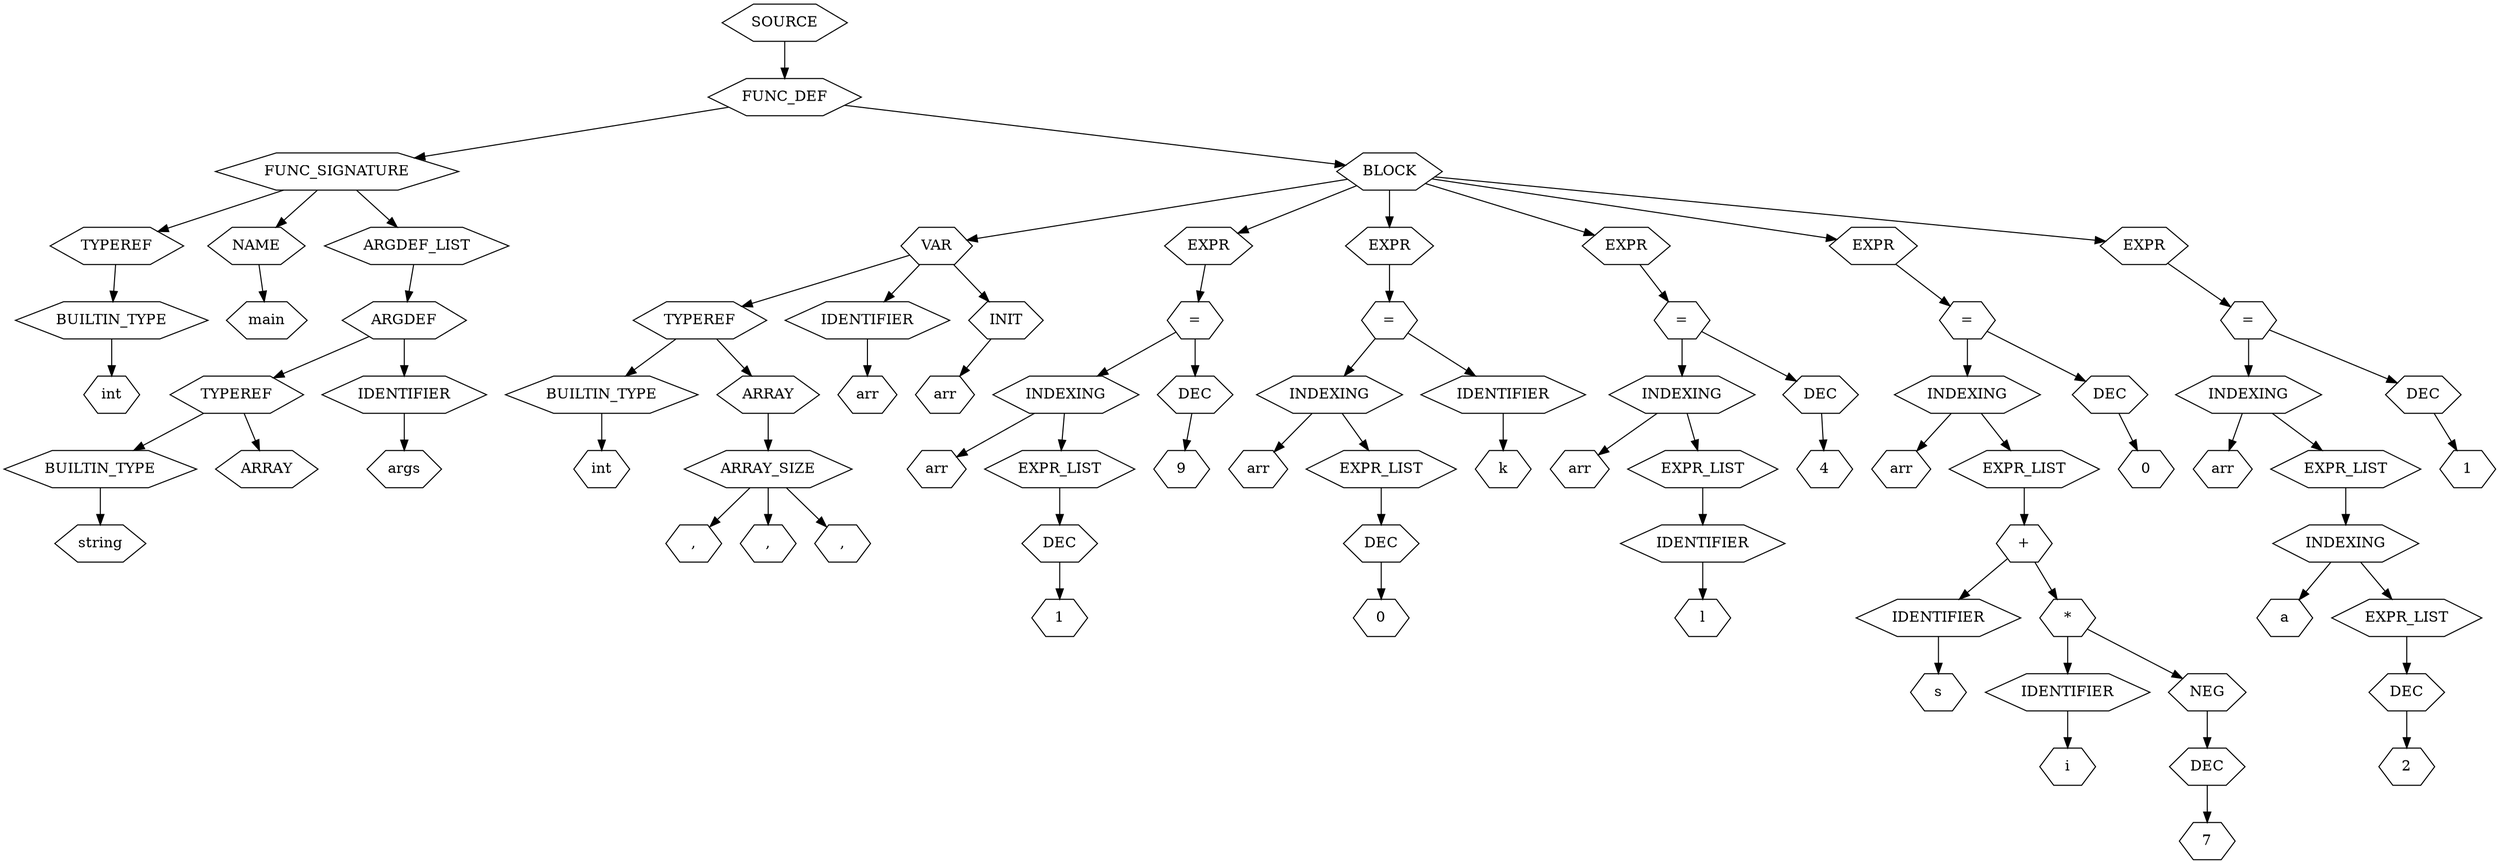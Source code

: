 digraph Tree {
    node [shape=hexagon];
    node_0 [label="SOURCE"]
    node_0 -> node_1;
    node_1 [label="FUNC_DEF"]
    node_1 -> node_2;
    node_2 [label="FUNC_SIGNATURE"]
    node_2 -> node_3;
    node_3 [label="TYPEREF"]
    node_3 -> node_4;
    node_4 [label="BUILTIN_TYPE"]
    node_4 -> node_5;
    node_5 [label="int"]
    node_2 -> node_6;
    node_6 [label="NAME"]
    node_6 -> node_7;
    node_7 [label="main"]
    node_2 -> node_8;
    node_8 [label="ARGDEF_LIST"]
    node_8 -> node_9;
    node_9 [label="ARGDEF"]
    node_9 -> node_10;
    node_10 [label="TYPEREF"]
    node_10 -> node_11;
    node_11 [label="BUILTIN_TYPE"]
    node_11 -> node_12;
    node_12 [label="string"]
    node_10 -> node_13;
    node_13 [label="ARRAY"]
    node_9 -> node_14;
    node_14 [label="IDENTIFIER"]
    node_14 -> node_15;
    node_15 [label="args"]
    node_1 -> node_16;
    node_16 [label="BLOCK"]
    node_16 -> node_17;
    node_17 [label="VAR"]
    node_17 -> node_18;
    node_18 [label="TYPEREF"]
    node_18 -> node_19;
    node_19 [label="BUILTIN_TYPE"]
    node_19 -> node_20;
    node_20 [label="int"]
    node_18 -> node_21;
    node_21 [label="ARRAY"]
    node_21 -> node_22;
    node_22 [label="ARRAY_SIZE"]
    node_22 -> node_23;
    node_23 [label=","]
    node_22 -> node_24;
    node_24 [label=","]
    node_22 -> node_25;
    node_25 [label=","]
    node_17 -> node_26;
    node_26 [label="IDENTIFIER"]
    node_26 -> node_27;
    node_27 [label="arr"]
    node_17 -> node_28;
    node_28 [label="INIT"]
    node_28 -> node_29;
    node_29 [label="arr"]
    node_16 -> node_30;
    node_30 [label="EXPR"]
    node_30 -> node_31;
    node_31 [label="="]
    node_31 -> node_32;
    node_32 [label="INDEXING"]
    node_32 -> node_33;
    node_33 [label="arr"]
    node_32 -> node_34;
    node_34 [label="EXPR_LIST"]
    node_34 -> node_35;
    node_35 [label="DEC"]
    node_35 -> node_36;
    node_36 [label="1"]
    node_31 -> node_37;
    node_37 [label="DEC"]
    node_37 -> node_38;
    node_38 [label="9"]
    node_16 -> node_39;
    node_39 [label="EXPR"]
    node_39 -> node_40;
    node_40 [label="="]
    node_40 -> node_41;
    node_41 [label="INDEXING"]
    node_41 -> node_42;
    node_42 [label="arr"]
    node_41 -> node_43;
    node_43 [label="EXPR_LIST"]
    node_43 -> node_44;
    node_44 [label="DEC"]
    node_44 -> node_45;
    node_45 [label="0"]
    node_40 -> node_46;
    node_46 [label="IDENTIFIER"]
    node_46 -> node_47;
    node_47 [label="k"]
    node_16 -> node_48;
    node_48 [label="EXPR"]
    node_48 -> node_49;
    node_49 [label="="]
    node_49 -> node_50;
    node_50 [label="INDEXING"]
    node_50 -> node_51;
    node_51 [label="arr"]
    node_50 -> node_52;
    node_52 [label="EXPR_LIST"]
    node_52 -> node_53;
    node_53 [label="IDENTIFIER"]
    node_53 -> node_54;
    node_54 [label="l"]
    node_49 -> node_55;
    node_55 [label="DEC"]
    node_55 -> node_56;
    node_56 [label="4"]
    node_16 -> node_57;
    node_57 [label="EXPR"]
    node_57 -> node_58;
    node_58 [label="="]
    node_58 -> node_59;
    node_59 [label="INDEXING"]
    node_59 -> node_60;
    node_60 [label="arr"]
    node_59 -> node_61;
    node_61 [label="EXPR_LIST"]
    node_61 -> node_62;
    node_62 [label="+"]
    node_62 -> node_63;
    node_63 [label="IDENTIFIER"]
    node_63 -> node_64;
    node_64 [label="s"]
    node_62 -> node_65;
    node_65 [label="*"]
    node_65 -> node_66;
    node_66 [label="IDENTIFIER"]
    node_66 -> node_67;
    node_67 [label="i"]
    node_65 -> node_68;
    node_68 [label="NEG"]
    node_68 -> node_69;
    node_69 [label="DEC"]
    node_69 -> node_70;
    node_70 [label="7"]
    node_58 -> node_71;
    node_71 [label="DEC"]
    node_71 -> node_72;
    node_72 [label="0"]
    node_16 -> node_73;
    node_73 [label="EXPR"]
    node_73 -> node_74;
    node_74 [label="="]
    node_74 -> node_75;
    node_75 [label="INDEXING"]
    node_75 -> node_76;
    node_76 [label="arr"]
    node_75 -> node_77;
    node_77 [label="EXPR_LIST"]
    node_77 -> node_78;
    node_78 [label="INDEXING"]
    node_78 -> node_79;
    node_79 [label="a"]
    node_78 -> node_80;
    node_80 [label="EXPR_LIST"]
    node_80 -> node_81;
    node_81 [label="DEC"]
    node_81 -> node_82;
    node_82 [label="2"]
    node_74 -> node_83;
    node_83 [label="DEC"]
    node_83 -> node_84;
    node_84 [label="1"]
}
